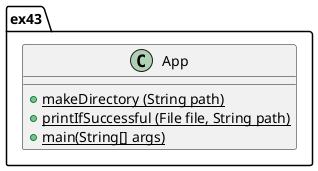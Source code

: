 @startuml
'https://plantuml.com/class-diagram

package ex43{
    class App{
        +{static}makeDirectory (String path)
        +{static}printIfSuccessful (File file, String path)
        +{static}main(String[] args)
    }
}
@enduml